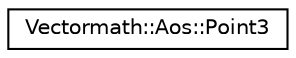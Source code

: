 digraph "Graphical Class Hierarchy"
{
  edge [fontname="Helvetica",fontsize="10",labelfontname="Helvetica",labelfontsize="10"];
  node [fontname="Helvetica",fontsize="10",shape=record];
  rankdir="LR";
  Node1 [label="Vectormath::Aos::Point3",height=0.2,width=0.4,color="black", fillcolor="white", style="filled",URL="$class_vectormath_1_1_aos_1_1_point3.html"];
}

